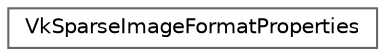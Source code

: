 digraph "类继承关系图"
{
 // LATEX_PDF_SIZE
  bgcolor="transparent";
  edge [fontname=Helvetica,fontsize=10,labelfontname=Helvetica,labelfontsize=10];
  node [fontname=Helvetica,fontsize=10,shape=box,height=0.2,width=0.4];
  rankdir="LR";
  Node0 [id="Node000000",label="VkSparseImageFormatProperties",height=0.2,width=0.4,color="grey40", fillcolor="white", style="filled",URL="$struct_vk_sparse_image_format_properties.html",tooltip=" "];
}
